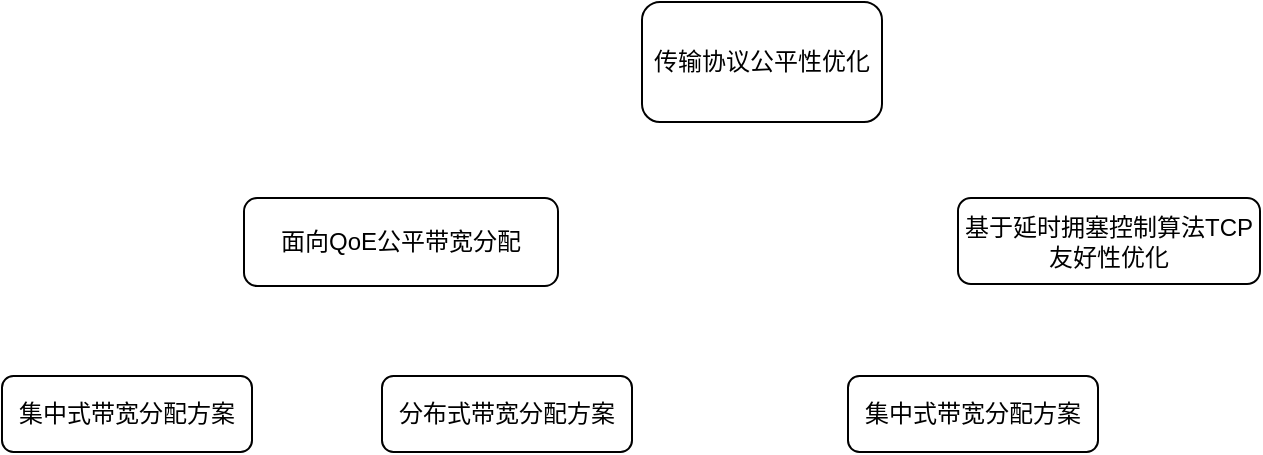 <mxfile version="16.6.5" type="github">
  <diagram id="ThxzSvFDK9RwQudSGVd2" name="Page-1">
    <mxGraphModel dx="946" dy="646" grid="0" gridSize="10" guides="1" tooltips="1" connect="1" arrows="1" fold="1" page="1" pageScale="1" pageWidth="827" pageHeight="1169" math="0" shadow="0">
      <root>
        <mxCell id="0" />
        <mxCell id="1" parent="0" />
        <mxCell id="qCkdWTW4GldpyueGsAuT-1" value="传输协议公平性优化" style="rounded=1;whiteSpace=wrap;html=1;" vertex="1" parent="1">
          <mxGeometry x="362" y="168" width="120" height="60" as="geometry" />
        </mxCell>
        <mxCell id="qCkdWTW4GldpyueGsAuT-2" value="面向QoE公平带宽分配" style="rounded=1;whiteSpace=wrap;html=1;" vertex="1" parent="1">
          <mxGeometry x="163" y="266" width="157" height="44" as="geometry" />
        </mxCell>
        <mxCell id="qCkdWTW4GldpyueGsAuT-3" value="基于延时拥塞控制算法TCP友好性优化" style="rounded=1;whiteSpace=wrap;html=1;" vertex="1" parent="1">
          <mxGeometry x="520" y="266" width="151" height="43" as="geometry" />
        </mxCell>
        <mxCell id="qCkdWTW4GldpyueGsAuT-4" value="集中式带宽分配方案" style="rounded=1;whiteSpace=wrap;html=1;" vertex="1" parent="1">
          <mxGeometry x="42" y="355" width="125" height="38" as="geometry" />
        </mxCell>
        <mxCell id="qCkdWTW4GldpyueGsAuT-5" value="分布式带宽分配方案" style="rounded=1;whiteSpace=wrap;html=1;" vertex="1" parent="1">
          <mxGeometry x="232" y="355" width="125" height="38" as="geometry" />
        </mxCell>
        <mxCell id="qCkdWTW4GldpyueGsAuT-6" value="集中式带宽分配方案" style="rounded=1;whiteSpace=wrap;html=1;" vertex="1" parent="1">
          <mxGeometry x="465" y="355" width="125" height="38" as="geometry" />
        </mxCell>
      </root>
    </mxGraphModel>
  </diagram>
</mxfile>
